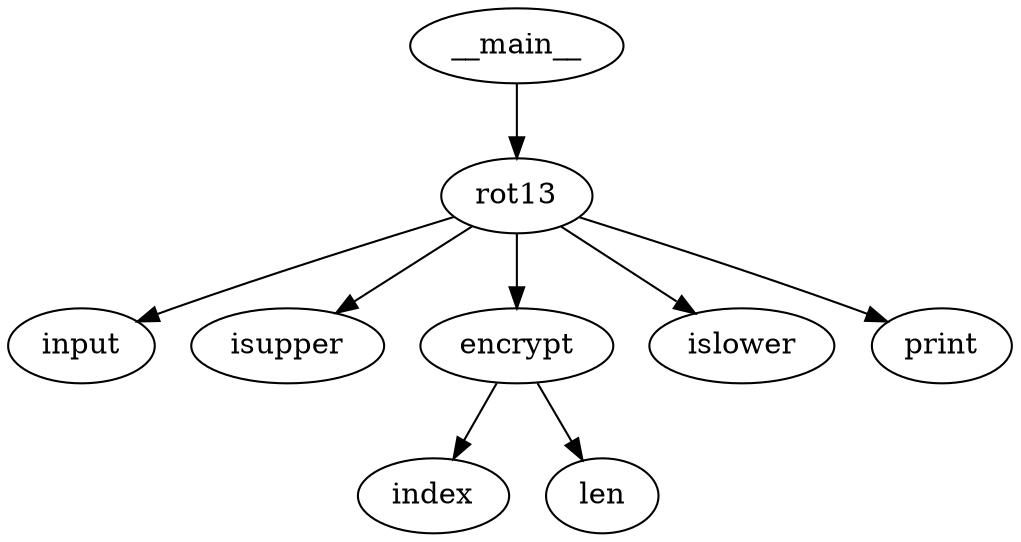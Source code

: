 strict digraph  {
rot13;
input;
isupper;
encrypt;
islower;
print;
index;
len;
__main__;
rot13 -> input;
rot13 -> isupper;
rot13 -> encrypt;
rot13 -> islower;
rot13 -> print;
encrypt -> index;
encrypt -> len;
__main__ -> rot13;
}
